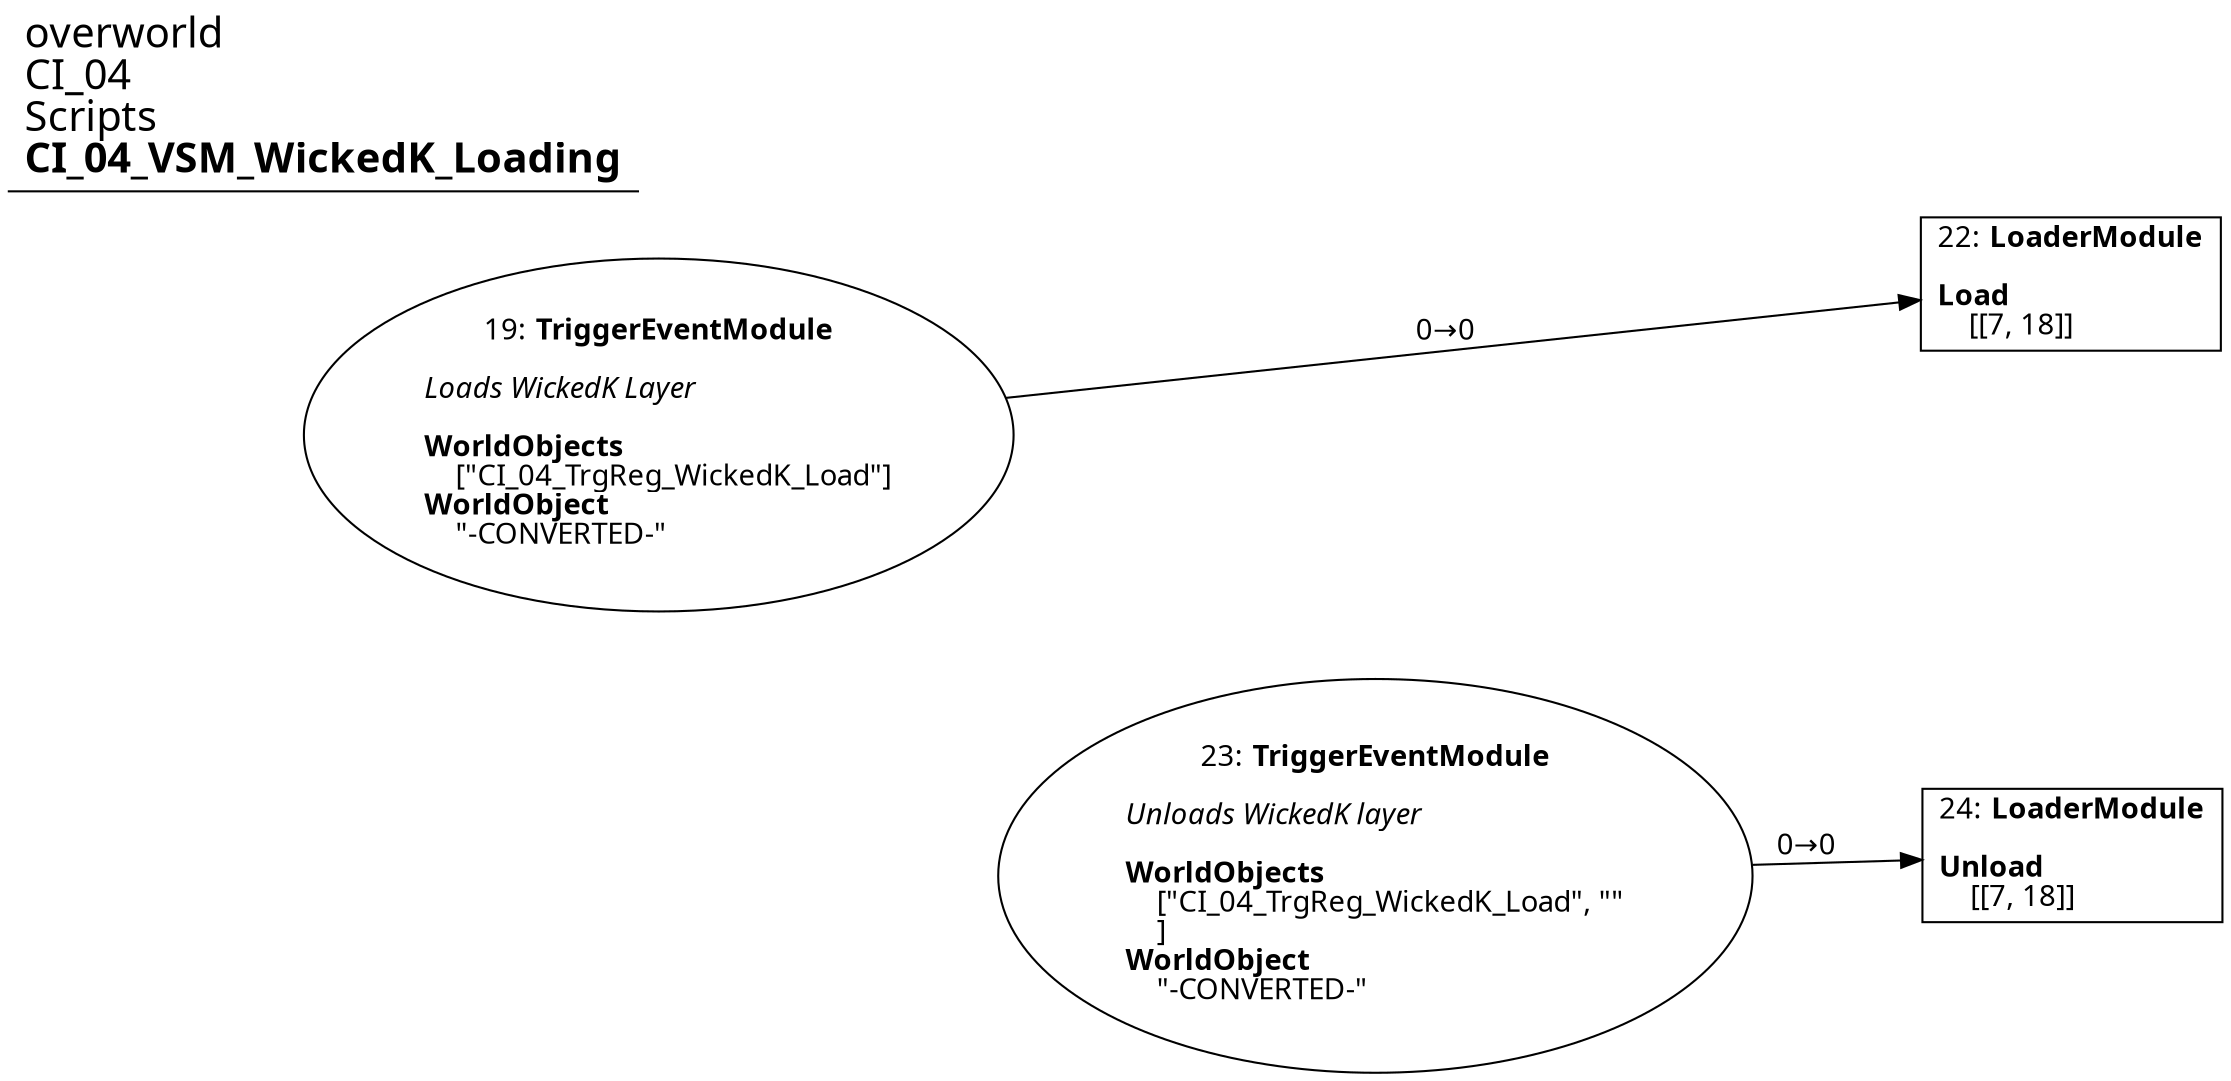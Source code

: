 digraph {
    layout = fdp;
    overlap = prism;
    sep = "+16";
    splines = spline;

    node [ shape = box ];

    graph [ fontname = "Segoe UI" ];
    node [ fontname = "Segoe UI" ];
    edge [ fontname = "Segoe UI" ];

    19 [ label = <19: <b>TriggerEventModule</b><br/><br/><i>Loads WickedK Layer<br align="left"/></i><br align="left"/><b>WorldObjects</b><br align="left"/>    [&quot;CI_04_TrgReg_WickedK_Load&quot;]<br align="left"/><b>WorldObject</b><br align="left"/>    &quot;-CONVERTED-&quot;<br align="left"/>> ];
    19 [ shape = oval ]
    19 [ pos = "-0.77900004,0.18900001!" ];
    19 -> 22 [ label = "0→0" ];

    22 [ label = <22: <b>LoaderModule</b><br/><br/><b>Load</b><br align="left"/>    [[7, 18]]<br align="left"/>> ];
    22 [ pos = "-0.20600002,0.186!" ];

    23 [ label = <23: <b>TriggerEventModule</b><br/><br/><i>Unloads WickedK layer<br align="left"/></i><br align="left"/><b>WorldObjects</b><br align="left"/>    [&quot;CI_04_TrgReg_WickedK_Load&quot;, &quot;&quot;<br align="left"/>    ]<br align="left"/><b>WorldObject</b><br align="left"/>    &quot;-CONVERTED-&quot;<br align="left"/>> ];
    23 [ shape = oval ]
    23 [ pos = "-0.47400004,-0.022000002!" ];
    23 -> 24 [ label = "0→0" ];

    24 [ label = <24: <b>LoaderModule</b><br/><br/><b>Unload</b><br align="left"/>    [[7, 18]]<br align="left"/>> ];
    24 [ pos = "-0.20700002,-0.022000002!" ];

    title [ pos = "-0.78000003,0.19000001!" ];
    title [ shape = underline ];
    title [ label = <<font point-size="20">overworld<br align="left"/>CI_04<br align="left"/>Scripts<br align="left"/><b>CI_04_VSM_WickedK_Loading</b><br align="left"/></font>> ];
}
